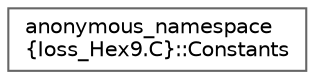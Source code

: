 digraph "Graphical Class Hierarchy"
{
 // INTERACTIVE_SVG=YES
 // LATEX_PDF_SIZE
  bgcolor="transparent";
  edge [fontname=Helvetica,fontsize=10,labelfontname=Helvetica,labelfontsize=10];
  node [fontname=Helvetica,fontsize=10,shape=box,height=0.2,width=0.4];
  rankdir="LR";
  Node0 [id="Node000000",label="anonymous_namespace\l\{Ioss_Hex9.C\}::Constants",height=0.2,width=0.4,color="grey40", fillcolor="white", style="filled",URL="$structanonymous__namespace_02Ioss__Hex9_8C_03_1_1Constants.html",tooltip=" "];
}
